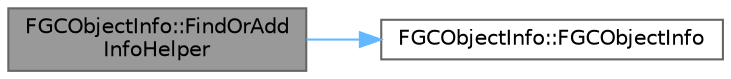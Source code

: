 digraph "FGCObjectInfo::FindOrAddInfoHelper"
{
 // INTERACTIVE_SVG=YES
 // LATEX_PDF_SIZE
  bgcolor="transparent";
  edge [fontname=Helvetica,fontsize=10,labelfontname=Helvetica,labelfontsize=10];
  node [fontname=Helvetica,fontsize=10,shape=box,height=0.2,width=0.4];
  rankdir="LR";
  Node1 [id="Node000001",label="FGCObjectInfo::FindOrAdd\lInfoHelper",height=0.2,width=0.4,color="gray40", fillcolor="grey60", style="filled", fontcolor="black",tooltip="Helper function for adding info about an UObject into UObject to FGCObjectInfo map."];
  Node1 -> Node2 [id="edge1_Node000001_Node000002",color="steelblue1",style="solid",tooltip=" "];
  Node2 [id="Node000002",label="FGCObjectInfo::FGCObjectInfo",height=0.2,width=0.4,color="grey40", fillcolor="white", style="filled",URL="$d1/d30/classFGCObjectInfo.html#ad6bf5245551f87870cb29c10acf4a2f0",tooltip=" "];
}
